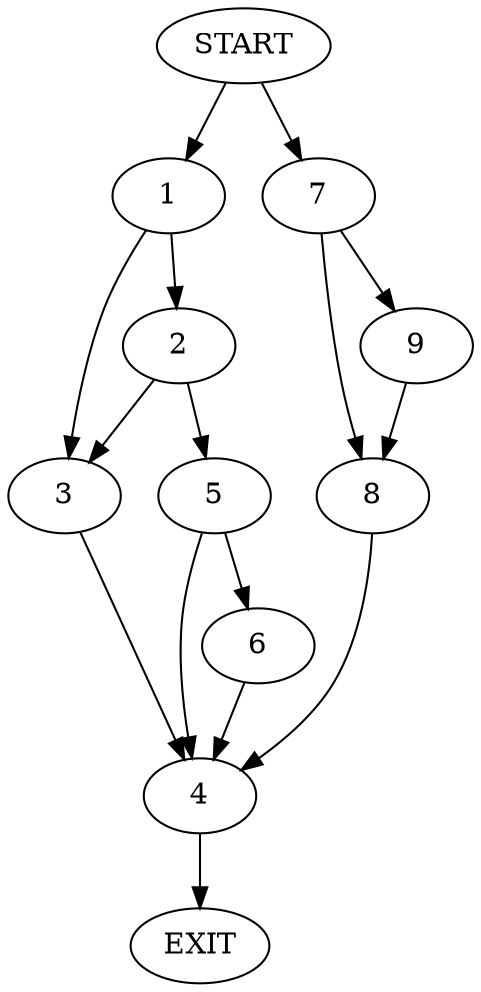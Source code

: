 digraph {
0 [label="START"]
10 [label="EXIT"]
0 -> 1
1 -> 2
1 -> 3
3 -> 4
2 -> 5
2 -> 3
5 -> 6
5 -> 4
4 -> 10
0 -> 7
7 -> 8
7 -> 9
9 -> 8
8 -> 4
6 -> 4
}
